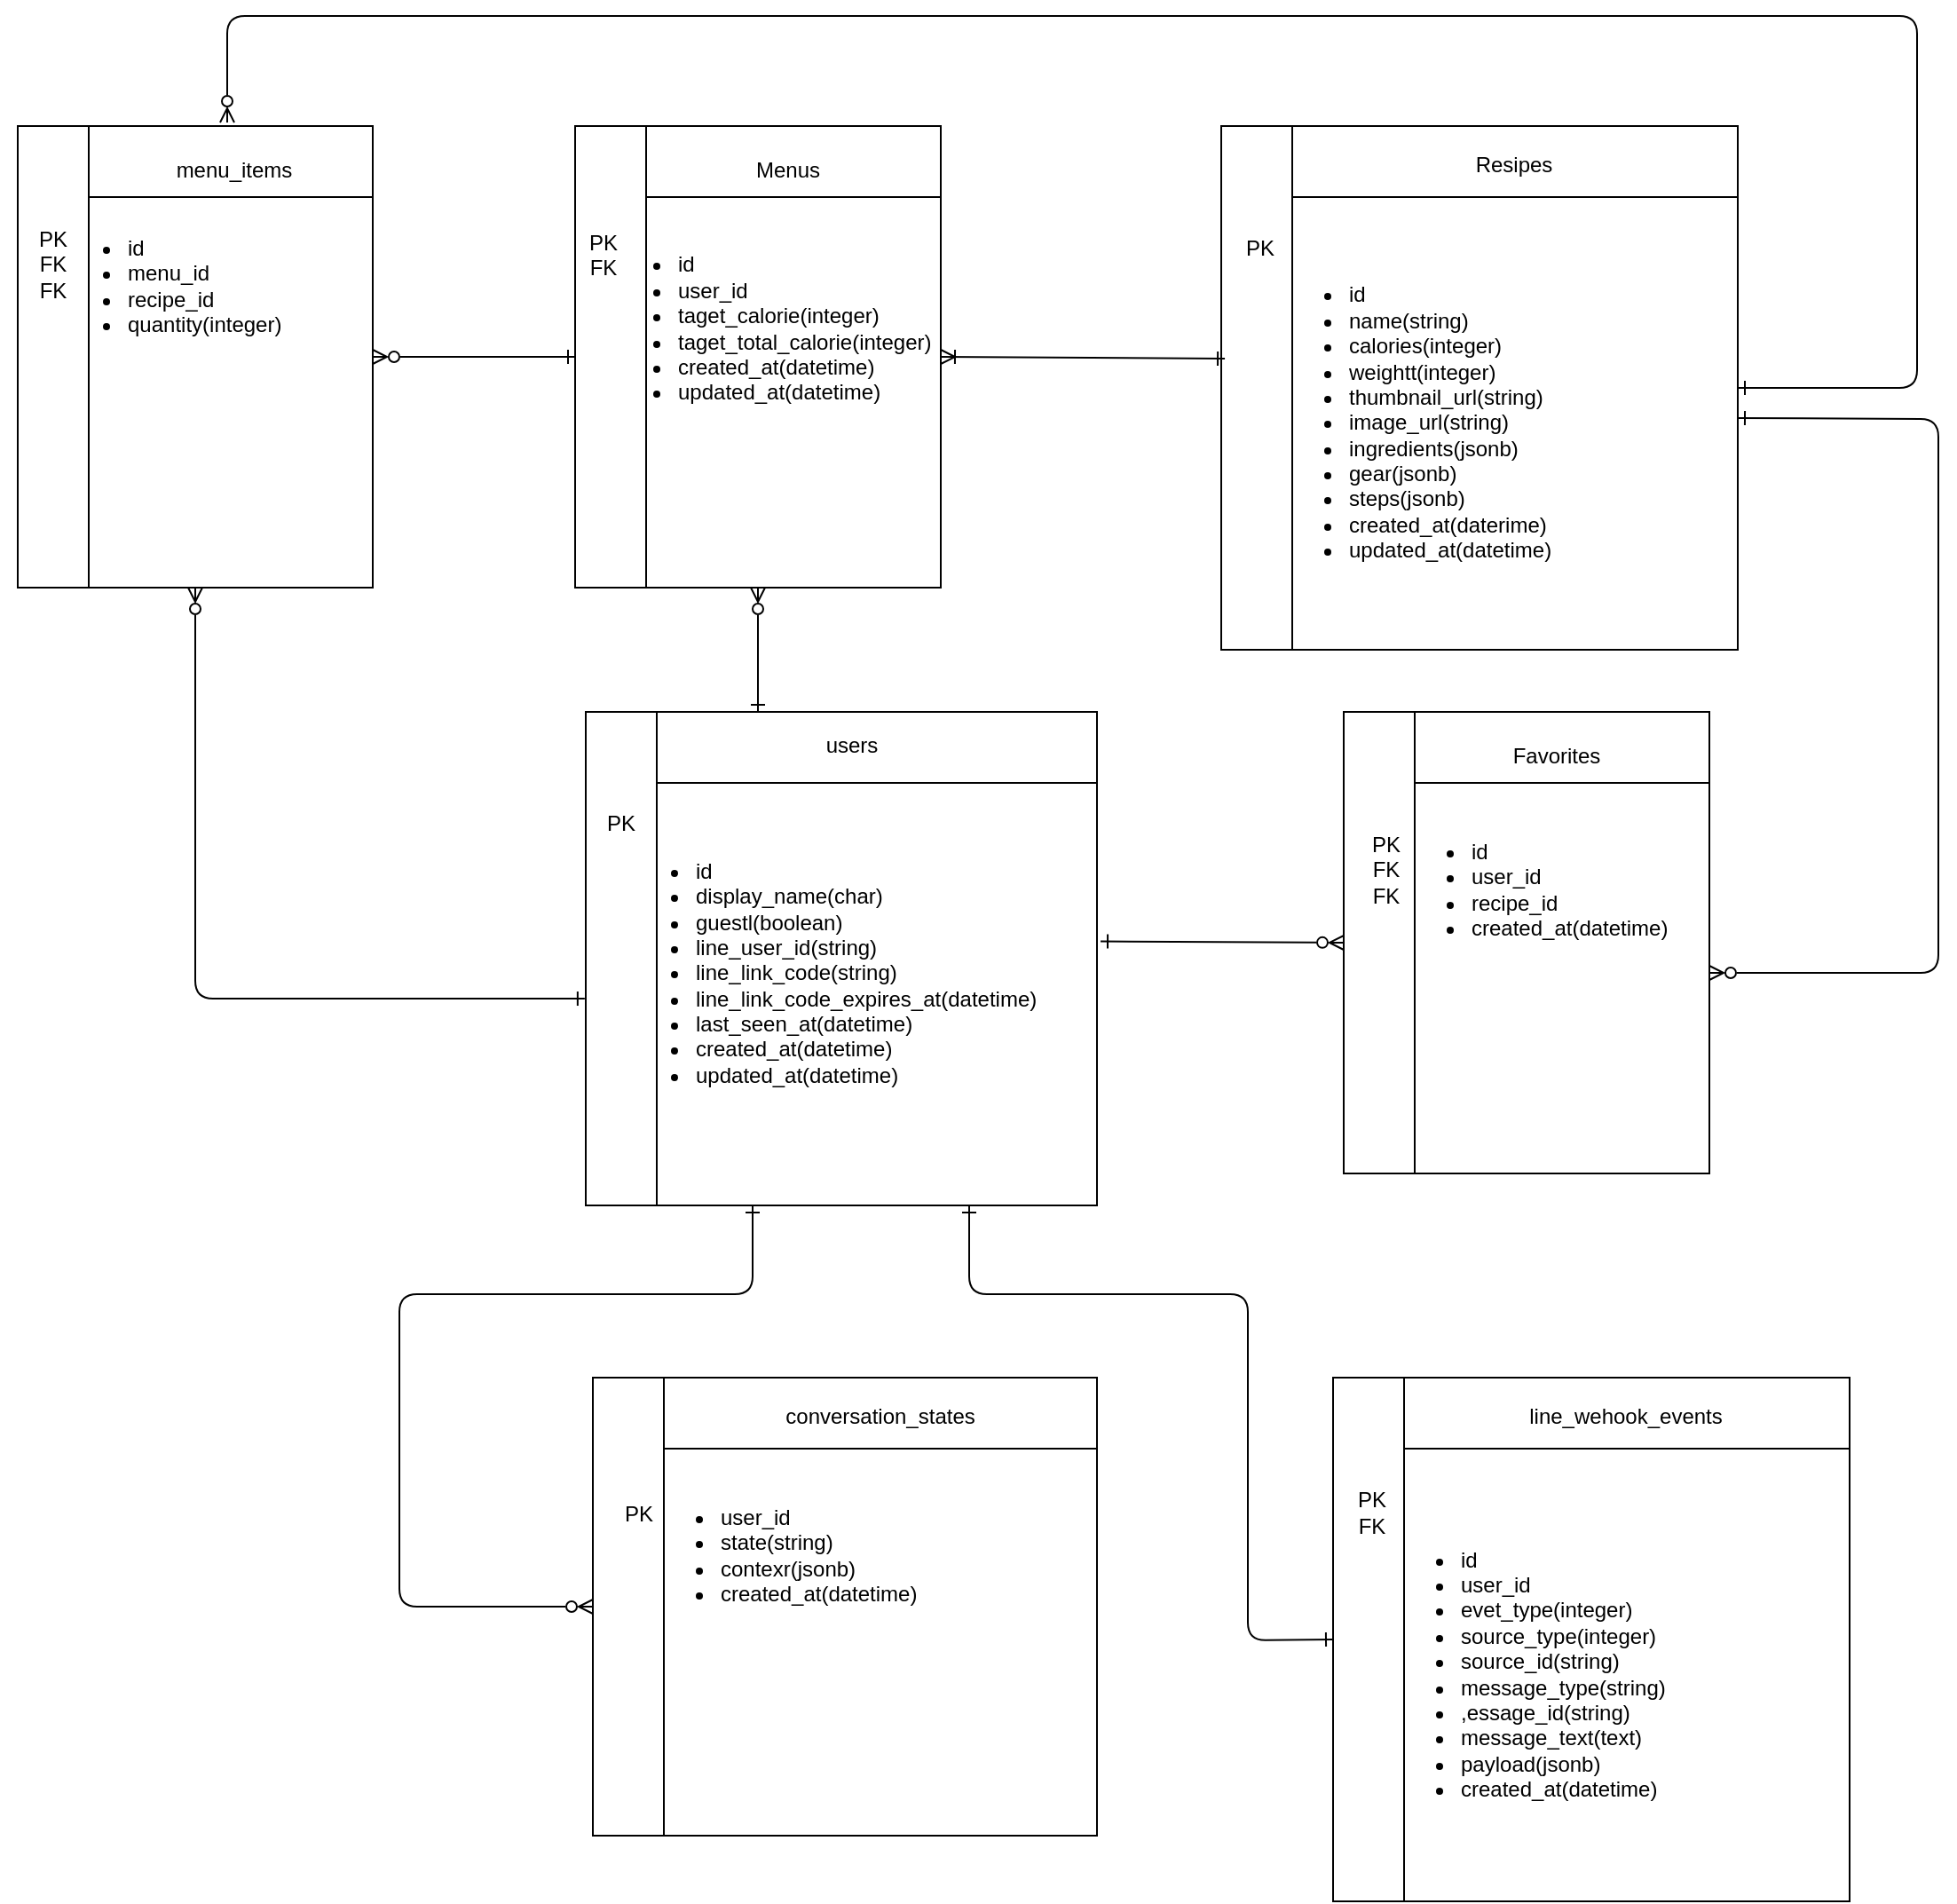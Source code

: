 <mxfile>
    <diagram id="EVVkN0_44Sfaom-NggDS" name="ページ1">
        <mxGraphModel dx="1938" dy="1956" grid="0" gridSize="10" guides="1" tooltips="1" connect="1" arrows="1" fold="1" page="1" pageScale="1" pageWidth="827" pageHeight="1169" math="0" shadow="0">
            <root>
                <mxCell id="0"/>
                <mxCell id="1" parent="0"/>
                <mxCell id="35" value="" style="shape=table;childLayout=tableLayout;startSize=0;fillColor=none;collapsible=0;recursiveResize=0;expand=0;" parent="1" vertex="1">
                    <mxGeometry x="320" y="80" width="288" height="278" as="geometry"/>
                </mxCell>
                <mxCell id="36" value="" style="shape=tableRow;horizontal=0;swimlaneHead=0;swimlaneBody=0;top=0;left=0;strokeColor=inherit;bottom=0;right=0;dropTarget=0;fontStyle=0;fillColor=none;points=[[0,0.5],[1,0.5]];portConstraint=eastwest;startSize=40;collapsible=0;recursiveResize=0;expand=0;" parent="35" vertex="1">
                    <mxGeometry width="288" height="278" as="geometry"/>
                </mxCell>
                <mxCell id="37" value="" style="swimlane;swimlaneHead=0;swimlaneBody=0;fontStyle=0;strokeColor=inherit;connectable=0;fillColor=none;startSize=40;collapsible=0;recursiveResize=0;expand=0;" parent="36" vertex="1">
                    <mxGeometry x="40" width="248" height="278" as="geometry">
                        <mxRectangle width="248" height="278" as="alternateBounds"/>
                    </mxGeometry>
                </mxCell>
                <mxCell id="40" value="users" style="text;strokeColor=none;align=center;fillColor=none;html=1;verticalAlign=middle;whiteSpace=wrap;rounded=0;" parent="37" vertex="1">
                    <mxGeometry x="79.5" y="2" width="60" height="33" as="geometry"/>
                </mxCell>
                <mxCell id="41" value="&lt;ul&gt;&lt;li&gt;id&lt;/li&gt;&lt;li&gt;display_name(char)&lt;/li&gt;&lt;li&gt;guestl(boolean)&lt;/li&gt;&lt;li&gt;line_user_id(string)&lt;/li&gt;&lt;li&gt;line_link_code(string)&lt;/li&gt;&lt;li&gt;line_link_code_expires_at(datetime)&lt;/li&gt;&lt;li&gt;last_seen_at(datetime)&lt;/li&gt;&lt;li&gt;created_at(datetime)&lt;/li&gt;&lt;li&gt;updated_at(datetime)&lt;/li&gt;&lt;/ul&gt;" style="text;strokeColor=none;align=left;fillColor=none;html=1;verticalAlign=middle;whiteSpace=wrap;rounded=0;" parent="37" vertex="1">
                    <mxGeometry x="-20" y="30" width="259" height="233" as="geometry"/>
                </mxCell>
                <mxCell id="146" value="PK&lt;div&gt;&lt;br&gt;&lt;/div&gt;" style="text;strokeColor=none;align=center;fillColor=none;html=1;verticalAlign=middle;whiteSpace=wrap;rounded=0;fontFamily=Helvetica;fontSize=12;fontColor=default;" parent="37" vertex="1">
                    <mxGeometry x="-50" y="20" width="60" height="100" as="geometry"/>
                </mxCell>
                <mxCell id="97" value="" style="edgeStyle=orthogonalEdgeStyle;html=1;startArrow=ERzeroToMany;startFill=0;endArrow=ERone;endFill=0;" parent="1" source="76" edge="1">
                    <mxGeometry relative="1" as="geometry">
                        <mxPoint x="417" y="80" as="targetPoint"/>
                    </mxGeometry>
                </mxCell>
                <mxCell id="76" value="" style="shape=table;childLayout=tableLayout;startSize=0;fillColor=none;collapsible=0;recursiveResize=0;expand=0;" parent="1" vertex="1">
                    <mxGeometry x="314" y="-250" width="206" height="260" as="geometry"/>
                </mxCell>
                <mxCell id="77" value="" style="shape=tableRow;horizontal=0;swimlaneHead=0;swimlaneBody=0;top=0;left=0;strokeColor=inherit;bottom=0;right=0;dropTarget=0;fontStyle=0;fillColor=none;points=[[0,0.5],[1,0.5]];portConstraint=eastwest;startSize=40;collapsible=0;recursiveResize=0;expand=0;" parent="76" vertex="1">
                    <mxGeometry width="206" height="260" as="geometry"/>
                </mxCell>
                <mxCell id="78" value="" style="swimlane;swimlaneHead=0;swimlaneBody=0;fontStyle=0;strokeColor=inherit;connectable=0;fillColor=none;startSize=40;collapsible=0;recursiveResize=0;expand=0;" parent="77" vertex="1">
                    <mxGeometry x="40" width="166" height="260" as="geometry">
                        <mxRectangle width="166" height="260" as="alternateBounds"/>
                    </mxGeometry>
                </mxCell>
                <mxCell id="79" value="Menus" style="text;strokeColor=none;align=center;fillColor=none;html=1;verticalAlign=middle;whiteSpace=wrap;rounded=0;" parent="78" vertex="1">
                    <mxGeometry x="50" y="10" width="60" height="30" as="geometry"/>
                </mxCell>
                <mxCell id="80" value="&lt;ul&gt;&lt;li&gt;id&lt;/li&gt;&lt;li&gt;user_id&lt;/li&gt;&lt;li&gt;taget_calorie(integer)&lt;/li&gt;&lt;li&gt;taget_total_calorie(integer)&lt;/li&gt;&lt;li&gt;created_at(datetime)&lt;/li&gt;&lt;li&gt;updated_at(datetime)&lt;/li&gt;&lt;/ul&gt;" style="text;strokeColor=none;align=left;fillColor=none;html=1;verticalAlign=middle;whiteSpace=wrap;rounded=0;" parent="78" vertex="1">
                    <mxGeometry x="-24" y="49" width="187" height="129" as="geometry"/>
                </mxCell>
                <mxCell id="87" value="" style="shape=table;childLayout=tableLayout;startSize=0;fillColor=none;collapsible=0;recursiveResize=0;expand=0;" parent="1" vertex="1">
                    <mxGeometry y="-250" width="200" height="260" as="geometry"/>
                </mxCell>
                <mxCell id="88" value="" style="shape=tableRow;horizontal=0;swimlaneHead=0;swimlaneBody=0;top=0;left=0;strokeColor=inherit;bottom=0;right=0;dropTarget=0;fontStyle=0;fillColor=none;points=[[0,0.5],[1,0.5]];portConstraint=eastwest;startSize=40;collapsible=0;recursiveResize=0;expand=0;" parent="87" vertex="1">
                    <mxGeometry width="200" height="260" as="geometry"/>
                </mxCell>
                <mxCell id="89" value="" style="swimlane;swimlaneHead=0;swimlaneBody=0;fontStyle=0;strokeColor=inherit;connectable=0;fillColor=none;startSize=40;collapsible=0;recursiveResize=0;expand=0;" parent="88" vertex="1">
                    <mxGeometry x="40" width="160" height="260" as="geometry">
                        <mxRectangle width="160" height="260" as="alternateBounds"/>
                    </mxGeometry>
                </mxCell>
                <mxCell id="90" value="menu_items" style="text;strokeColor=none;align=center;fillColor=none;html=1;verticalAlign=middle;whiteSpace=wrap;rounded=0;" parent="89" vertex="1">
                    <mxGeometry x="52" y="10" width="60" height="30" as="geometry"/>
                </mxCell>
                <mxCell id="91" value="&lt;ul&gt;&lt;li&gt;id&lt;/li&gt;&lt;li&gt;menu_id&amp;nbsp; &amp;nbsp;&amp;nbsp;&lt;/li&gt;&lt;li&gt;&lt;span style=&quot;background-color: transparent;&quot;&gt;recipe_id&lt;/span&gt;&lt;/li&gt;&lt;li&gt;quantity(integer)&lt;/li&gt;&lt;/ul&gt;" style="text;strokeColor=none;align=left;fillColor=none;html=1;verticalAlign=middle;whiteSpace=wrap;rounded=0;" parent="89" vertex="1">
                    <mxGeometry x="-20" y="30" width="180" height="120" as="geometry"/>
                </mxCell>
                <mxCell id="135" value="PK&lt;div&gt;FK&lt;/div&gt;&lt;div&gt;FK&lt;/div&gt;" style="text;strokeColor=none;align=center;fillColor=none;html=1;verticalAlign=middle;whiteSpace=wrap;rounded=0;fontFamily=Helvetica;fontSize=12;fontColor=default;" parent="89" vertex="1">
                    <mxGeometry x="-50" y="48" width="60" height="60" as="geometry"/>
                </mxCell>
                <mxCell id="65" value="" style="shape=table;childLayout=tableLayout;startSize=0;fillColor=none;collapsible=0;recursiveResize=0;expand=0;" parent="1" vertex="1">
                    <mxGeometry x="678" y="-250" width="291" height="295" as="geometry"/>
                </mxCell>
                <mxCell id="66" value="" style="shape=tableRow;horizontal=0;swimlaneHead=0;swimlaneBody=0;top=0;left=0;strokeColor=inherit;bottom=0;right=0;dropTarget=0;fontStyle=0;fillColor=none;points=[[0,0.5],[1,0.5]];portConstraint=eastwest;startSize=40;collapsible=0;recursiveResize=0;expand=0;" parent="65" vertex="1">
                    <mxGeometry width="291" height="295" as="geometry"/>
                </mxCell>
                <mxCell id="67" value="" style="swimlane;swimlaneHead=0;swimlaneBody=0;fontStyle=0;strokeColor=inherit;connectable=0;fillColor=none;startSize=40;collapsible=0;recursiveResize=0;expand=0;" parent="66" vertex="1">
                    <mxGeometry x="40" width="251" height="295" as="geometry">
                        <mxRectangle width="251" height="295" as="alternateBounds"/>
                    </mxGeometry>
                </mxCell>
                <mxCell id="68" value="Resipes" style="text;strokeColor=none;align=center;fillColor=none;html=1;verticalAlign=middle;whiteSpace=wrap;rounded=0;" parent="67" vertex="1">
                    <mxGeometry x="94.5" y="7" width="60" height="30" as="geometry"/>
                </mxCell>
                <mxCell id="69" value="&lt;ul&gt;&lt;li&gt;id&lt;/li&gt;&lt;li&gt;name(string)&lt;/li&gt;&lt;li&gt;calories(integer)&lt;/li&gt;&lt;li&gt;weightt(integer)&lt;/li&gt;&lt;li&gt;thumbnail_url(string)&lt;/li&gt;&lt;li&gt;image_url(string)&lt;/li&gt;&lt;li&gt;ingredients(jsonb)&lt;/li&gt;&lt;li&gt;gear(jsonb)&lt;/li&gt;&lt;li&gt;steps(jsonb)&lt;/li&gt;&lt;li&gt;created_at(daterime)&lt;/li&gt;&lt;li&gt;updated_at(datetime)&lt;/li&gt;&lt;/ul&gt;" style="text;strokeColor=none;align=left;fillColor=none;html=1;verticalAlign=middle;whiteSpace=wrap;rounded=0;" parent="67" vertex="1">
                    <mxGeometry x="-10" y="57" width="248" height="220" as="geometry"/>
                </mxCell>
                <mxCell id="140" value="PK&lt;div&gt;&lt;br&gt;&lt;/div&gt;" style="text;strokeColor=none;align=center;fillColor=none;html=1;verticalAlign=middle;whiteSpace=wrap;rounded=0;fontFamily=Helvetica;fontSize=12;fontColor=default;" parent="67" vertex="1">
                    <mxGeometry x="-48" y="41" width="60" height="70" as="geometry"/>
                </mxCell>
                <mxCell id="102" value="" style="edgeStyle=orthogonalEdgeStyle;orthogonalLoop=1;jettySize=auto;html=1;exitX=0.5;exitY=1;exitDx=0;exitDy=0;entryX=-0.002;entryY=0.581;entryDx=0;entryDy=0;entryPerimeter=0;startArrow=ERzeroToMany;startFill=0;endArrow=ERone;endFill=0;" parent="1" source="87" target="36" edge="1">
                    <mxGeometry width="80" relative="1" as="geometry">
                        <mxPoint x="370" y="50" as="sourcePoint"/>
                        <mxPoint x="450" y="50" as="targetPoint"/>
                    </mxGeometry>
                </mxCell>
                <mxCell id="98" value="" style="edgeStyle=none;html=1;endArrow=ERzeroToMany;endFill=0;startArrow=ERone;startFill=0;exitX=0;exitY=0.5;exitDx=0;exitDy=0;" parent="1" source="77" target="87" edge="1">
                    <mxGeometry relative="1" as="geometry"/>
                </mxCell>
                <mxCell id="128" value="" style="shape=table;childLayout=tableLayout;startSize=0;fillColor=none;collapsible=0;recursiveResize=0;expand=0;" parent="1" vertex="1">
                    <mxGeometry x="747" y="80" width="206" height="260" as="geometry"/>
                </mxCell>
                <mxCell id="129" value="" style="shape=tableRow;horizontal=0;swimlaneHead=0;swimlaneBody=0;top=0;left=0;strokeColor=inherit;bottom=0;right=0;dropTarget=0;fontStyle=0;fillColor=none;points=[[0,0.5],[1,0.5]];portConstraint=eastwest;startSize=40;collapsible=0;recursiveResize=0;expand=0;" parent="128" vertex="1">
                    <mxGeometry width="206" height="260" as="geometry"/>
                </mxCell>
                <mxCell id="130" value="" style="swimlane;swimlaneHead=0;swimlaneBody=0;fontStyle=0;strokeColor=inherit;connectable=0;fillColor=none;startSize=40;collapsible=0;recursiveResize=0;expand=0;" parent="129" vertex="1">
                    <mxGeometry x="40" width="166" height="260" as="geometry">
                        <mxRectangle width="166" height="260" as="alternateBounds"/>
                    </mxGeometry>
                </mxCell>
                <mxCell id="131" value="Favorites" style="text;strokeColor=none;align=center;fillColor=none;html=1;verticalAlign=middle;whiteSpace=wrap;rounded=0;" parent="130" vertex="1">
                    <mxGeometry x="50" y="10" width="60" height="30" as="geometry"/>
                </mxCell>
                <mxCell id="132" value="&lt;ul&gt;&lt;li&gt;id&lt;/li&gt;&lt;li&gt;user_id&lt;/li&gt;&lt;li&gt;recipe_id&lt;/li&gt;&lt;li&gt;created_at(datetime)&lt;/li&gt;&lt;/ul&gt;" style="text;strokeColor=none;align=left;fillColor=none;html=1;verticalAlign=middle;whiteSpace=wrap;rounded=0;" parent="130" vertex="1">
                    <mxGeometry x="-10" y="50" width="140" height="100" as="geometry"/>
                </mxCell>
                <mxCell id="134" value="" style="edgeStyle=none;html=1;endArrow=ERoneToMany;endFill=0;startArrow=ERone;startFill=0;exitX=0.007;exitY=0.444;exitDx=0;exitDy=0;entryX=1;entryY=0.5;entryDx=0;entryDy=0;exitPerimeter=0;" parent="1" source="66" target="76" edge="1">
                    <mxGeometry relative="1" as="geometry">
                        <mxPoint x="324" y="-110" as="sourcePoint"/>
                        <mxPoint x="290" y="-110" as="targetPoint"/>
                    </mxGeometry>
                </mxCell>
                <mxCell id="136" value="PK&lt;div&gt;FK&lt;br&gt;&lt;br&gt;&lt;/div&gt;" style="text;strokeColor=none;align=center;fillColor=none;html=1;verticalAlign=middle;whiteSpace=wrap;rounded=0;fontFamily=Helvetica;fontSize=12;fontColor=default;" parent="1" vertex="1">
                    <mxGeometry x="300" y="-185" width="60" height="30" as="geometry"/>
                </mxCell>
                <mxCell id="139" value="PK&lt;div&gt;FK&lt;/div&gt;&lt;div&gt;FK&lt;/div&gt;" style="text;strokeColor=none;align=center;fillColor=none;html=1;verticalAlign=middle;whiteSpace=wrap;rounded=0;fontFamily=Helvetica;fontSize=12;fontColor=default;" parent="1" vertex="1">
                    <mxGeometry x="741" y="139" width="60" height="60" as="geometry"/>
                </mxCell>
                <mxCell id="161" value="" style="edgeStyle=none;html=1;endArrow=ERzeroToMany;endFill=0;startArrow=ERone;startFill=0;exitX=1.007;exitY=0.465;exitDx=0;exitDy=0;entryX=0;entryY=0.5;entryDx=0;entryDy=0;exitPerimeter=0;" edge="1" parent="1" source="35" target="129">
                    <mxGeometry relative="1" as="geometry">
                        <mxPoint x="690" y="-109" as="sourcePoint"/>
                        <mxPoint x="530" y="-110" as="targetPoint"/>
                    </mxGeometry>
                </mxCell>
                <mxCell id="162" value="" style="edgeStyle=none;html=1;endArrow=ERone;endFill=0;startArrow=ERzeroToMany;startFill=0;exitX=1;exitY=0.5;exitDx=0;exitDy=0;entryX=1;entryY=0.5;entryDx=0;entryDy=0;rounded=1;curved=0;" edge="1" parent="1">
                    <mxGeometry relative="1" as="geometry">
                        <mxPoint x="953" y="227.0" as="sourcePoint"/>
                        <mxPoint x="969" y="-85.5" as="targetPoint"/>
                        <Array as="points">
                            <mxPoint x="1082" y="227"/>
                            <mxPoint x="1082" y="-85"/>
                        </Array>
                    </mxGeometry>
                </mxCell>
                <mxCell id="163" value="" style="shape=table;childLayout=tableLayout;startSize=0;fillColor=none;collapsible=0;recursiveResize=0;expand=0;" vertex="1" parent="1">
                    <mxGeometry x="324" y="455" width="284" height="258" as="geometry"/>
                </mxCell>
                <mxCell id="164" value="" style="shape=tableRow;horizontal=0;swimlaneHead=0;swimlaneBody=0;top=0;left=0;strokeColor=inherit;bottom=0;right=0;dropTarget=0;fontStyle=0;fillColor=none;points=[[0,0.5],[1,0.5]];portConstraint=eastwest;startSize=40;collapsible=0;recursiveResize=0;expand=0;" vertex="1" parent="163">
                    <mxGeometry width="284" height="258" as="geometry"/>
                </mxCell>
                <mxCell id="165" value="" style="swimlane;swimlaneHead=0;swimlaneBody=0;fontStyle=0;strokeColor=inherit;connectable=0;fillColor=none;startSize=40;collapsible=0;recursiveResize=0;expand=0;" vertex="1" parent="164">
                    <mxGeometry x="40" width="244" height="258" as="geometry">
                        <mxRectangle width="244" height="258" as="alternateBounds"/>
                    </mxGeometry>
                </mxCell>
                <mxCell id="166" value="conversation_states" style="text;strokeColor=none;align=center;fillColor=none;html=1;verticalAlign=middle;whiteSpace=wrap;rounded=0;" vertex="1" parent="165">
                    <mxGeometry x="92" y="7" width="60" height="30" as="geometry"/>
                </mxCell>
                <mxCell id="167" value="&lt;ul&gt;&lt;li&gt;user_id&lt;/li&gt;&lt;li&gt;state(string)&lt;/li&gt;&lt;li&gt;contexr(jsonb)&lt;/li&gt;&lt;li&gt;created_at(datetime)&lt;/li&gt;&lt;/ul&gt;" style="text;strokeColor=none;align=left;fillColor=none;html=1;verticalAlign=middle;whiteSpace=wrap;rounded=0;" vertex="1" parent="165">
                    <mxGeometry x="-10" y="50" width="140" height="100" as="geometry"/>
                </mxCell>
                <mxCell id="179" value="" style="shape=table;childLayout=tableLayout;startSize=0;fillColor=none;collapsible=0;recursiveResize=0;expand=0;" vertex="1" parent="1">
                    <mxGeometry x="741" y="455" width="291" height="295" as="geometry"/>
                </mxCell>
                <mxCell id="180" value="" style="shape=tableRow;horizontal=0;swimlaneHead=0;swimlaneBody=0;top=0;left=0;strokeColor=inherit;bottom=0;right=0;dropTarget=0;fontStyle=0;fillColor=none;points=[[0,0.5],[1,0.5]];portConstraint=eastwest;startSize=40;collapsible=0;recursiveResize=0;expand=0;" vertex="1" parent="179">
                    <mxGeometry width="291" height="295" as="geometry"/>
                </mxCell>
                <mxCell id="181" value="" style="swimlane;swimlaneHead=0;swimlaneBody=0;fontStyle=0;strokeColor=inherit;connectable=0;fillColor=none;startSize=40;collapsible=0;recursiveResize=0;expand=0;" vertex="1" parent="180">
                    <mxGeometry x="40" width="251" height="295" as="geometry">
                        <mxRectangle width="251" height="295" as="alternateBounds"/>
                    </mxGeometry>
                </mxCell>
                <mxCell id="182" value="line_wehook_events" style="text;strokeColor=none;align=center;fillColor=none;html=1;verticalAlign=middle;whiteSpace=wrap;rounded=0;" vertex="1" parent="181">
                    <mxGeometry x="94.5" y="7" width="60" height="30" as="geometry"/>
                </mxCell>
                <mxCell id="183" value="&lt;ul&gt;&lt;li&gt;id&lt;/li&gt;&lt;li&gt;user_id&lt;/li&gt;&lt;li&gt;evet_type(integer)&lt;/li&gt;&lt;li&gt;source_type(integer)&lt;/li&gt;&lt;li&gt;source_id(string)&lt;/li&gt;&lt;li&gt;message_type(string)&lt;/li&gt;&lt;li&gt;,essage_id(string)&lt;/li&gt;&lt;li&gt;message_text(text)&lt;/li&gt;&lt;li&gt;payload(jsonb)&lt;/li&gt;&lt;li&gt;created_at(datetime)&lt;/li&gt;&lt;/ul&gt;" style="text;strokeColor=none;align=left;fillColor=none;html=1;verticalAlign=middle;whiteSpace=wrap;rounded=0;" vertex="1" parent="181">
                    <mxGeometry x="-10" y="57" width="248" height="220" as="geometry"/>
                </mxCell>
                <mxCell id="184" value="PK&lt;div&gt;FK&lt;/div&gt;" style="text;strokeColor=none;align=center;fillColor=none;html=1;verticalAlign=middle;whiteSpace=wrap;rounded=0;fontFamily=Helvetica;fontSize=12;fontColor=default;" vertex="1" parent="181">
                    <mxGeometry x="-48" y="41" width="60" height="70" as="geometry"/>
                </mxCell>
                <mxCell id="194" value="PK" style="text;strokeColor=none;align=center;fillColor=none;html=1;verticalAlign=middle;whiteSpace=wrap;rounded=0;fontFamily=Helvetica;fontSize=12;fontColor=default;" vertex="1" parent="1">
                    <mxGeometry x="320" y="497" width="60" height="70" as="geometry"/>
                </mxCell>
                <mxCell id="195" value="" style="edgeStyle=orthogonalEdgeStyle;orthogonalLoop=1;jettySize=auto;html=1;startArrow=ERone;startFill=0;endArrow=ERzeroToMany;endFill=0;exitX=1;exitY=0.5;exitDx=0;exitDy=0;" edge="1" parent="1" source="65">
                    <mxGeometry width="80" relative="1" as="geometry">
                        <mxPoint x="758" y="-351" as="sourcePoint"/>
                        <mxPoint x="118" y="-252" as="targetPoint"/>
                        <Array as="points">
                            <mxPoint x="1070" y="-102"/>
                            <mxPoint x="1070" y="-312"/>
                            <mxPoint x="118" y="-312"/>
                        </Array>
                    </mxGeometry>
                </mxCell>
                <mxCell id="196" value="" style="edgeStyle=none;html=1;endArrow=ERone;endFill=0;startArrow=ERone;startFill=0;exitX=0.75;exitY=1;exitDx=0;exitDy=0;entryX=0;entryY=0.5;entryDx=0;entryDy=0;" edge="1" parent="1" source="35" target="180">
                    <mxGeometry relative="1" as="geometry">
                        <mxPoint x="573" y="398" as="sourcePoint"/>
                        <mxPoint x="710" y="399" as="targetPoint"/>
                        <Array as="points">
                            <mxPoint x="536" y="408"/>
                            <mxPoint x="693" y="408"/>
                            <mxPoint x="693" y="603"/>
                        </Array>
                    </mxGeometry>
                </mxCell>
                <mxCell id="197" value="" style="edgeStyle=none;html=1;endArrow=ERzeroToMany;endFill=0;startArrow=ERone;startFill=0;exitX=0.75;exitY=1;exitDx=0;exitDy=0;entryX=0;entryY=0.5;entryDx=0;entryDy=0;" edge="1" parent="1" target="164">
                    <mxGeometry relative="1" as="geometry">
                        <mxPoint x="414" y="358" as="sourcePoint"/>
                        <mxPoint x="619" y="603" as="targetPoint"/>
                        <Array as="points">
                            <mxPoint x="414" y="408"/>
                            <mxPoint x="215" y="408"/>
                            <mxPoint x="215" y="584"/>
                        </Array>
                    </mxGeometry>
                </mxCell>
            </root>
        </mxGraphModel>
    </diagram>
</mxfile>